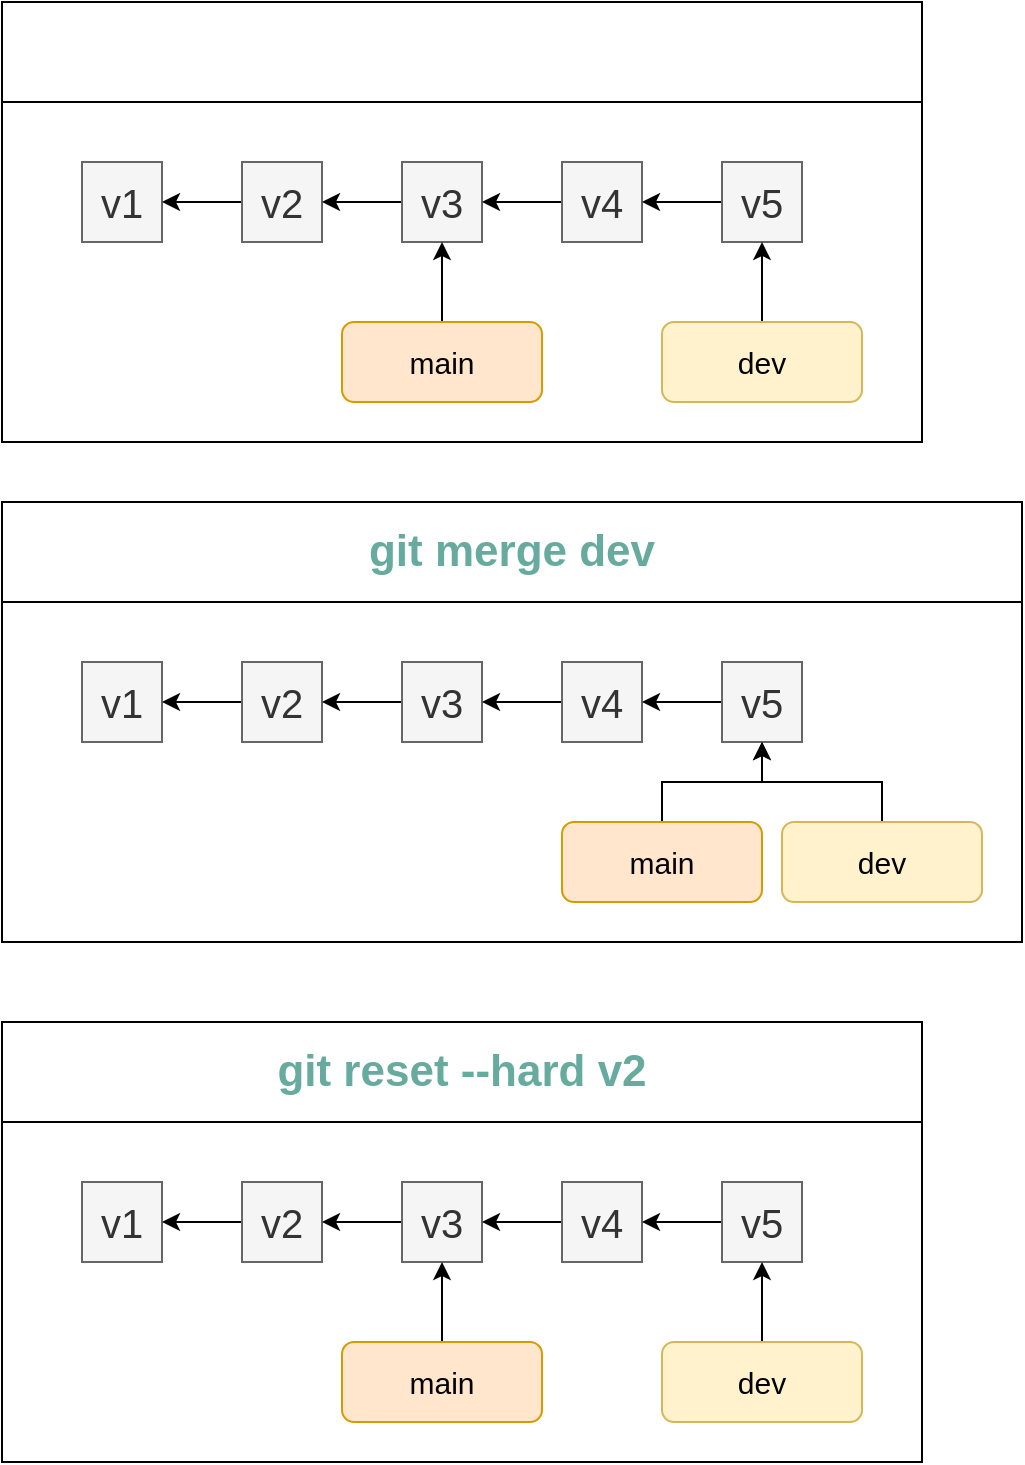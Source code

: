 <mxfile version="21.2.8" type="device" pages="2">
  <diagram name="reset-fast-forward-merge" id="wllqX5DD0ufSnY3iqEvO">
    <mxGraphModel dx="1436" dy="1253" grid="0" gridSize="10" guides="1" tooltips="1" connect="1" arrows="1" fold="1" page="0" pageScale="1" pageWidth="827" pageHeight="1169" math="0" shadow="0">
      <root>
        <mxCell id="0" />
        <mxCell id="1" parent="0" />
        <mxCell id="pngxt1NjddH71hs81utU-35" value="" style="swimlane;whiteSpace=wrap;html=1;startSize=50;" vertex="1" parent="1">
          <mxGeometry x="40" y="-80" width="460" height="220" as="geometry" />
        </mxCell>
        <mxCell id="pngxt1NjddH71hs81utU-1" value="&lt;font style=&quot;font-size: 20px;&quot;&gt;v1&lt;/font&gt;" style="whiteSpace=wrap;html=1;aspect=fixed;fillColor=#f5f5f5;fontColor=#333333;strokeColor=#666666;" vertex="1" parent="pngxt1NjddH71hs81utU-35">
          <mxGeometry x="40" y="80" width="40" height="40" as="geometry" />
        </mxCell>
        <mxCell id="pngxt1NjddH71hs81utU-10" style="edgeStyle=orthogonalEdgeStyle;rounded=0;orthogonalLoop=1;jettySize=auto;html=1;exitX=0;exitY=0.5;exitDx=0;exitDy=0;entryX=1;entryY=0.5;entryDx=0;entryDy=0;" edge="1" parent="pngxt1NjddH71hs81utU-35" source="pngxt1NjddH71hs81utU-2" target="pngxt1NjddH71hs81utU-1">
          <mxGeometry relative="1" as="geometry" />
        </mxCell>
        <mxCell id="pngxt1NjddH71hs81utU-2" value="&lt;font style=&quot;font-size: 20px;&quot;&gt;v2&lt;/font&gt;" style="whiteSpace=wrap;html=1;aspect=fixed;fillColor=#f5f5f5;fontColor=#333333;strokeColor=#666666;" vertex="1" parent="pngxt1NjddH71hs81utU-35">
          <mxGeometry x="120" y="80" width="40" height="40" as="geometry" />
        </mxCell>
        <mxCell id="pngxt1NjddH71hs81utU-11" style="edgeStyle=orthogonalEdgeStyle;rounded=0;orthogonalLoop=1;jettySize=auto;html=1;exitX=0;exitY=0.5;exitDx=0;exitDy=0;entryX=1;entryY=0.5;entryDx=0;entryDy=0;" edge="1" parent="pngxt1NjddH71hs81utU-35" source="pngxt1NjddH71hs81utU-3" target="pngxt1NjddH71hs81utU-2">
          <mxGeometry relative="1" as="geometry" />
        </mxCell>
        <mxCell id="pngxt1NjddH71hs81utU-3" value="&lt;font style=&quot;font-size: 20px;&quot;&gt;v3&lt;/font&gt;" style="whiteSpace=wrap;html=1;aspect=fixed;fillColor=#f5f5f5;fontColor=#333333;strokeColor=#666666;" vertex="1" parent="pngxt1NjddH71hs81utU-35">
          <mxGeometry x="200" y="80" width="40" height="40" as="geometry" />
        </mxCell>
        <mxCell id="pngxt1NjddH71hs81utU-12" style="edgeStyle=orthogonalEdgeStyle;rounded=0;orthogonalLoop=1;jettySize=auto;html=1;exitX=0;exitY=0.5;exitDx=0;exitDy=0;entryX=1;entryY=0.5;entryDx=0;entryDy=0;" edge="1" parent="pngxt1NjddH71hs81utU-35" source="pngxt1NjddH71hs81utU-4" target="pngxt1NjddH71hs81utU-3">
          <mxGeometry relative="1" as="geometry" />
        </mxCell>
        <mxCell id="pngxt1NjddH71hs81utU-4" value="&lt;font style=&quot;font-size: 20px;&quot;&gt;v4&lt;/font&gt;" style="whiteSpace=wrap;html=1;aspect=fixed;fillColor=#f5f5f5;fontColor=#333333;strokeColor=#666666;" vertex="1" parent="pngxt1NjddH71hs81utU-35">
          <mxGeometry x="280" y="80" width="40" height="40" as="geometry" />
        </mxCell>
        <mxCell id="pngxt1NjddH71hs81utU-13" style="edgeStyle=orthogonalEdgeStyle;rounded=0;orthogonalLoop=1;jettySize=auto;html=1;exitX=0;exitY=0.5;exitDx=0;exitDy=0;entryX=1;entryY=0.5;entryDx=0;entryDy=0;" edge="1" parent="pngxt1NjddH71hs81utU-35" source="pngxt1NjddH71hs81utU-5" target="pngxt1NjddH71hs81utU-4">
          <mxGeometry relative="1" as="geometry" />
        </mxCell>
        <mxCell id="pngxt1NjddH71hs81utU-5" value="&lt;font style=&quot;font-size: 20px;&quot;&gt;v5&lt;/font&gt;" style="whiteSpace=wrap;html=1;aspect=fixed;fillColor=#f5f5f5;fontColor=#333333;strokeColor=#666666;" vertex="1" parent="pngxt1NjddH71hs81utU-35">
          <mxGeometry x="360" y="80" width="40" height="40" as="geometry" />
        </mxCell>
        <mxCell id="pngxt1NjddH71hs81utU-18" style="edgeStyle=orthogonalEdgeStyle;rounded=0;orthogonalLoop=1;jettySize=auto;html=1;exitX=0.5;exitY=0;exitDx=0;exitDy=0;entryX=0.5;entryY=1;entryDx=0;entryDy=0;" edge="1" parent="pngxt1NjddH71hs81utU-35" source="pngxt1NjddH71hs81utU-15" target="pngxt1NjddH71hs81utU-3">
          <mxGeometry relative="1" as="geometry" />
        </mxCell>
        <mxCell id="pngxt1NjddH71hs81utU-15" value="&lt;font style=&quot;font-size: 15px;&quot;&gt;main&lt;/font&gt;" style="rounded=1;whiteSpace=wrap;html=1;fillColor=#ffe6cc;strokeColor=#d79b00;" vertex="1" parent="pngxt1NjddH71hs81utU-35">
          <mxGeometry x="170" y="160" width="100" height="40" as="geometry" />
        </mxCell>
        <mxCell id="pngxt1NjddH71hs81utU-19" style="edgeStyle=orthogonalEdgeStyle;rounded=0;orthogonalLoop=1;jettySize=auto;html=1;exitX=0.5;exitY=0;exitDx=0;exitDy=0;entryX=0.5;entryY=1;entryDx=0;entryDy=0;" edge="1" parent="pngxt1NjddH71hs81utU-35" source="pngxt1NjddH71hs81utU-17" target="pngxt1NjddH71hs81utU-5">
          <mxGeometry relative="1" as="geometry" />
        </mxCell>
        <mxCell id="pngxt1NjddH71hs81utU-17" value="&lt;font style=&quot;font-size: 15px;&quot;&gt;dev&lt;/font&gt;" style="rounded=1;whiteSpace=wrap;html=1;fillColor=#fff2cc;strokeColor=#d6b656;" vertex="1" parent="pngxt1NjddH71hs81utU-35">
          <mxGeometry x="330" y="160" width="100" height="40" as="geometry" />
        </mxCell>
        <mxCell id="pngxt1NjddH71hs81utU-76" value="&lt;b style=&quot;border-color: var(--border-color); color: rgb(103, 171, 159); font-size: 22px;&quot;&gt;git merge dev&lt;/b&gt;" style="swimlane;whiteSpace=wrap;html=1;startSize=50;" vertex="1" parent="1">
          <mxGeometry x="40" y="170" width="510" height="220" as="geometry" />
        </mxCell>
        <mxCell id="pngxt1NjddH71hs81utU-77" value="&lt;font style=&quot;font-size: 20px;&quot;&gt;v1&lt;/font&gt;" style="whiteSpace=wrap;html=1;aspect=fixed;fillColor=#f5f5f5;fontColor=#333333;strokeColor=#666666;" vertex="1" parent="pngxt1NjddH71hs81utU-76">
          <mxGeometry x="40" y="80" width="40" height="40" as="geometry" />
        </mxCell>
        <mxCell id="pngxt1NjddH71hs81utU-78" style="edgeStyle=orthogonalEdgeStyle;rounded=0;orthogonalLoop=1;jettySize=auto;html=1;exitX=0;exitY=0.5;exitDx=0;exitDy=0;entryX=1;entryY=0.5;entryDx=0;entryDy=0;" edge="1" parent="pngxt1NjddH71hs81utU-76" source="pngxt1NjddH71hs81utU-79" target="pngxt1NjddH71hs81utU-77">
          <mxGeometry relative="1" as="geometry" />
        </mxCell>
        <mxCell id="pngxt1NjddH71hs81utU-79" value="&lt;font style=&quot;font-size: 20px;&quot;&gt;v2&lt;/font&gt;" style="whiteSpace=wrap;html=1;aspect=fixed;fillColor=#f5f5f5;fontColor=#333333;strokeColor=#666666;" vertex="1" parent="pngxt1NjddH71hs81utU-76">
          <mxGeometry x="120" y="80" width="40" height="40" as="geometry" />
        </mxCell>
        <mxCell id="pngxt1NjddH71hs81utU-80" style="edgeStyle=orthogonalEdgeStyle;rounded=0;orthogonalLoop=1;jettySize=auto;html=1;exitX=0;exitY=0.5;exitDx=0;exitDy=0;entryX=1;entryY=0.5;entryDx=0;entryDy=0;" edge="1" parent="pngxt1NjddH71hs81utU-76" source="pngxt1NjddH71hs81utU-81" target="pngxt1NjddH71hs81utU-79">
          <mxGeometry relative="1" as="geometry" />
        </mxCell>
        <mxCell id="pngxt1NjddH71hs81utU-81" value="&lt;font style=&quot;font-size: 20px;&quot;&gt;v3&lt;/font&gt;" style="whiteSpace=wrap;html=1;aspect=fixed;fillColor=#f5f5f5;fontColor=#333333;strokeColor=#666666;" vertex="1" parent="pngxt1NjddH71hs81utU-76">
          <mxGeometry x="200" y="80" width="40" height="40" as="geometry" />
        </mxCell>
        <mxCell id="pngxt1NjddH71hs81utU-82" style="edgeStyle=orthogonalEdgeStyle;rounded=0;orthogonalLoop=1;jettySize=auto;html=1;exitX=0;exitY=0.5;exitDx=0;exitDy=0;entryX=1;entryY=0.5;entryDx=0;entryDy=0;" edge="1" parent="pngxt1NjddH71hs81utU-76" source="pngxt1NjddH71hs81utU-83" target="pngxt1NjddH71hs81utU-81">
          <mxGeometry relative="1" as="geometry" />
        </mxCell>
        <mxCell id="pngxt1NjddH71hs81utU-83" value="&lt;font style=&quot;font-size: 20px;&quot;&gt;v4&lt;/font&gt;" style="whiteSpace=wrap;html=1;aspect=fixed;fillColor=#f5f5f5;fontColor=#333333;strokeColor=#666666;" vertex="1" parent="pngxt1NjddH71hs81utU-76">
          <mxGeometry x="280" y="80" width="40" height="40" as="geometry" />
        </mxCell>
        <mxCell id="pngxt1NjddH71hs81utU-84" style="edgeStyle=orthogonalEdgeStyle;rounded=0;orthogonalLoop=1;jettySize=auto;html=1;exitX=0;exitY=0.5;exitDx=0;exitDy=0;entryX=1;entryY=0.5;entryDx=0;entryDy=0;" edge="1" parent="pngxt1NjddH71hs81utU-76" source="pngxt1NjddH71hs81utU-85" target="pngxt1NjddH71hs81utU-83">
          <mxGeometry relative="1" as="geometry" />
        </mxCell>
        <mxCell id="pngxt1NjddH71hs81utU-85" value="&lt;font style=&quot;font-size: 20px;&quot;&gt;v5&lt;/font&gt;" style="whiteSpace=wrap;html=1;aspect=fixed;fillColor=#f5f5f5;fontColor=#333333;strokeColor=#666666;" vertex="1" parent="pngxt1NjddH71hs81utU-76">
          <mxGeometry x="360" y="80" width="40" height="40" as="geometry" />
        </mxCell>
        <mxCell id="pngxt1NjddH71hs81utU-86" style="edgeStyle=orthogonalEdgeStyle;rounded=0;orthogonalLoop=1;jettySize=auto;html=1;exitX=0.5;exitY=0;exitDx=0;exitDy=0;entryX=0.5;entryY=1;entryDx=0;entryDy=0;" edge="1" parent="pngxt1NjddH71hs81utU-76" source="pngxt1NjddH71hs81utU-87" target="pngxt1NjddH71hs81utU-85">
          <mxGeometry relative="1" as="geometry" />
        </mxCell>
        <mxCell id="pngxt1NjddH71hs81utU-87" value="&lt;font style=&quot;font-size: 15px;&quot;&gt;main&lt;/font&gt;" style="rounded=1;whiteSpace=wrap;html=1;fillColor=#ffe6cc;strokeColor=#d79b00;" vertex="1" parent="pngxt1NjddH71hs81utU-76">
          <mxGeometry x="280" y="160" width="100" height="40" as="geometry" />
        </mxCell>
        <mxCell id="pngxt1NjddH71hs81utU-88" style="edgeStyle=orthogonalEdgeStyle;rounded=0;orthogonalLoop=1;jettySize=auto;html=1;exitX=0.5;exitY=0;exitDx=0;exitDy=0;entryX=0.5;entryY=1;entryDx=0;entryDy=0;" edge="1" parent="pngxt1NjddH71hs81utU-76" source="pngxt1NjddH71hs81utU-89" target="pngxt1NjddH71hs81utU-85">
          <mxGeometry relative="1" as="geometry" />
        </mxCell>
        <mxCell id="pngxt1NjddH71hs81utU-89" value="&lt;font style=&quot;font-size: 15px;&quot;&gt;dev&lt;/font&gt;" style="rounded=1;whiteSpace=wrap;html=1;fillColor=#fff2cc;strokeColor=#d6b656;" vertex="1" parent="pngxt1NjddH71hs81utU-76">
          <mxGeometry x="390" y="160" width="100" height="40" as="geometry" />
        </mxCell>
        <mxCell id="pngxt1NjddH71hs81utU-90" value="&lt;b style=&quot;border-color: var(--border-color); color: rgb(103, 171, 159); font-size: 22px;&quot;&gt;git reset --hard v2&lt;/b&gt;" style="swimlane;whiteSpace=wrap;html=1;startSize=50;" vertex="1" parent="1">
          <mxGeometry x="40" y="430" width="460" height="220" as="geometry" />
        </mxCell>
        <mxCell id="pngxt1NjddH71hs81utU-91" value="&lt;font style=&quot;font-size: 20px;&quot;&gt;v1&lt;/font&gt;" style="whiteSpace=wrap;html=1;aspect=fixed;fillColor=#f5f5f5;fontColor=#333333;strokeColor=#666666;" vertex="1" parent="pngxt1NjddH71hs81utU-90">
          <mxGeometry x="40" y="80" width="40" height="40" as="geometry" />
        </mxCell>
        <mxCell id="pngxt1NjddH71hs81utU-92" style="edgeStyle=orthogonalEdgeStyle;rounded=0;orthogonalLoop=1;jettySize=auto;html=1;exitX=0;exitY=0.5;exitDx=0;exitDy=0;entryX=1;entryY=0.5;entryDx=0;entryDy=0;" edge="1" parent="pngxt1NjddH71hs81utU-90" source="pngxt1NjddH71hs81utU-93" target="pngxt1NjddH71hs81utU-91">
          <mxGeometry relative="1" as="geometry" />
        </mxCell>
        <mxCell id="pngxt1NjddH71hs81utU-93" value="&lt;font style=&quot;font-size: 20px;&quot;&gt;v2&lt;/font&gt;" style="whiteSpace=wrap;html=1;aspect=fixed;fillColor=#f5f5f5;fontColor=#333333;strokeColor=#666666;" vertex="1" parent="pngxt1NjddH71hs81utU-90">
          <mxGeometry x="120" y="80" width="40" height="40" as="geometry" />
        </mxCell>
        <mxCell id="pngxt1NjddH71hs81utU-94" style="edgeStyle=orthogonalEdgeStyle;rounded=0;orthogonalLoop=1;jettySize=auto;html=1;exitX=0;exitY=0.5;exitDx=0;exitDy=0;entryX=1;entryY=0.5;entryDx=0;entryDy=0;" edge="1" parent="pngxt1NjddH71hs81utU-90" source="pngxt1NjddH71hs81utU-95" target="pngxt1NjddH71hs81utU-93">
          <mxGeometry relative="1" as="geometry" />
        </mxCell>
        <mxCell id="pngxt1NjddH71hs81utU-95" value="&lt;font style=&quot;font-size: 20px;&quot;&gt;v3&lt;/font&gt;" style="whiteSpace=wrap;html=1;aspect=fixed;fillColor=#f5f5f5;fontColor=#333333;strokeColor=#666666;" vertex="1" parent="pngxt1NjddH71hs81utU-90">
          <mxGeometry x="200" y="80" width="40" height="40" as="geometry" />
        </mxCell>
        <mxCell id="pngxt1NjddH71hs81utU-96" style="edgeStyle=orthogonalEdgeStyle;rounded=0;orthogonalLoop=1;jettySize=auto;html=1;exitX=0;exitY=0.5;exitDx=0;exitDy=0;entryX=1;entryY=0.5;entryDx=0;entryDy=0;" edge="1" parent="pngxt1NjddH71hs81utU-90" source="pngxt1NjddH71hs81utU-97" target="pngxt1NjddH71hs81utU-95">
          <mxGeometry relative="1" as="geometry" />
        </mxCell>
        <mxCell id="pngxt1NjddH71hs81utU-97" value="&lt;font style=&quot;font-size: 20px;&quot;&gt;v4&lt;/font&gt;" style="whiteSpace=wrap;html=1;aspect=fixed;fillColor=#f5f5f5;fontColor=#333333;strokeColor=#666666;" vertex="1" parent="pngxt1NjddH71hs81utU-90">
          <mxGeometry x="280" y="80" width="40" height="40" as="geometry" />
        </mxCell>
        <mxCell id="pngxt1NjddH71hs81utU-98" style="edgeStyle=orthogonalEdgeStyle;rounded=0;orthogonalLoop=1;jettySize=auto;html=1;exitX=0;exitY=0.5;exitDx=0;exitDy=0;entryX=1;entryY=0.5;entryDx=0;entryDy=0;" edge="1" parent="pngxt1NjddH71hs81utU-90" source="pngxt1NjddH71hs81utU-99" target="pngxt1NjddH71hs81utU-97">
          <mxGeometry relative="1" as="geometry" />
        </mxCell>
        <mxCell id="pngxt1NjddH71hs81utU-99" value="&lt;font style=&quot;font-size: 20px;&quot;&gt;v5&lt;/font&gt;" style="whiteSpace=wrap;html=1;aspect=fixed;fillColor=#f5f5f5;fontColor=#333333;strokeColor=#666666;" vertex="1" parent="pngxt1NjddH71hs81utU-90">
          <mxGeometry x="360" y="80" width="40" height="40" as="geometry" />
        </mxCell>
        <mxCell id="pngxt1NjddH71hs81utU-100" style="edgeStyle=orthogonalEdgeStyle;rounded=0;orthogonalLoop=1;jettySize=auto;html=1;exitX=0.5;exitY=0;exitDx=0;exitDy=0;entryX=0.5;entryY=1;entryDx=0;entryDy=0;" edge="1" parent="pngxt1NjddH71hs81utU-90" source="pngxt1NjddH71hs81utU-101" target="pngxt1NjddH71hs81utU-95">
          <mxGeometry relative="1" as="geometry" />
        </mxCell>
        <mxCell id="pngxt1NjddH71hs81utU-101" value="&lt;font style=&quot;font-size: 15px;&quot;&gt;main&lt;/font&gt;" style="rounded=1;whiteSpace=wrap;html=1;fillColor=#ffe6cc;strokeColor=#d79b00;" vertex="1" parent="pngxt1NjddH71hs81utU-90">
          <mxGeometry x="170" y="160" width="100" height="40" as="geometry" />
        </mxCell>
        <mxCell id="pngxt1NjddH71hs81utU-102" style="edgeStyle=orthogonalEdgeStyle;rounded=0;orthogonalLoop=1;jettySize=auto;html=1;exitX=0.5;exitY=0;exitDx=0;exitDy=0;entryX=0.5;entryY=1;entryDx=0;entryDy=0;" edge="1" parent="pngxt1NjddH71hs81utU-90" source="pngxt1NjddH71hs81utU-103" target="pngxt1NjddH71hs81utU-99">
          <mxGeometry relative="1" as="geometry" />
        </mxCell>
        <mxCell id="pngxt1NjddH71hs81utU-103" value="&lt;font style=&quot;font-size: 15px;&quot;&gt;dev&lt;/font&gt;" style="rounded=1;whiteSpace=wrap;html=1;fillColor=#fff2cc;strokeColor=#d6b656;" vertex="1" parent="pngxt1NjddH71hs81utU-90">
          <mxGeometry x="330" y="160" width="100" height="40" as="geometry" />
        </mxCell>
      </root>
    </mxGraphModel>
  </diagram>
  <diagram name="reset-three-way-merge" id="RdPVzB3VbECTAj380SoN">
    <mxGraphModel dx="1621" dy="1125" grid="0" gridSize="10" guides="1" tooltips="1" connect="1" arrows="1" fold="1" page="0" pageScale="1" pageWidth="827" pageHeight="1169" math="0" shadow="0">
      <root>
        <mxCell id="2_KRdMFhKBJ03eav-5_9-0" />
        <mxCell id="2_KRdMFhKBJ03eav-5_9-1" parent="2_KRdMFhKBJ03eav-5_9-0" />
        <mxCell id="2_KRdMFhKBJ03eav-5_9-2" value="" style="swimlane;whiteSpace=wrap;html=1;startSize=50;" vertex="1" parent="2_KRdMFhKBJ03eav-5_9-1">
          <mxGeometry x="-80" y="-80" width="270" height="340" as="geometry" />
        </mxCell>
        <mxCell id="2_KRdMFhKBJ03eav-5_9-3" value="&lt;font style=&quot;font-size: 15px;&quot;&gt;v1&lt;/font&gt;" style="whiteSpace=wrap;html=1;aspect=fixed;fillColor=#f5f5f5;fontColor=#333333;strokeColor=#666666;" vertex="1" parent="2_KRdMFhKBJ03eav-5_9-2">
          <mxGeometry x="20" y="200" width="40" height="40" as="geometry" />
        </mxCell>
        <mxCell id="2_KRdMFhKBJ03eav-5_9-4" style="edgeStyle=orthogonalEdgeStyle;rounded=0;orthogonalLoop=1;jettySize=auto;html=1;exitX=0;exitY=0.5;exitDx=0;exitDy=0;entryX=1;entryY=0.5;entryDx=0;entryDy=0;" edge="1" parent="2_KRdMFhKBJ03eav-5_9-2" source="2_KRdMFhKBJ03eav-5_9-5" target="2_KRdMFhKBJ03eav-5_9-3">
          <mxGeometry relative="1" as="geometry" />
        </mxCell>
        <mxCell id="2_KRdMFhKBJ03eav-5_9-5" value="&lt;font style=&quot;font-size: 15px;&quot;&gt;v2&lt;/font&gt;" style="whiteSpace=wrap;html=1;aspect=fixed;fillColor=#f5f5f5;fontColor=#333333;strokeColor=#666666;" vertex="1" parent="2_KRdMFhKBJ03eav-5_9-2">
          <mxGeometry x="120" y="200" width="40" height="40" as="geometry" />
        </mxCell>
        <mxCell id="2_KRdMFhKBJ03eav-5_9-12" style="edgeStyle=orthogonalEdgeStyle;rounded=0;orthogonalLoop=1;jettySize=auto;html=1;exitX=0.5;exitY=0;exitDx=0;exitDy=0;entryX=0.5;entryY=1;entryDx=0;entryDy=0;" edge="1" parent="2_KRdMFhKBJ03eav-5_9-2" source="2_KRdMFhKBJ03eav-5_9-13">
          <mxGeometry relative="1" as="geometry">
            <mxPoint x="140" y="240" as="targetPoint" />
          </mxGeometry>
        </mxCell>
        <mxCell id="2_KRdMFhKBJ03eav-5_9-13" value="&lt;font style=&quot;font-size: 15px;&quot;&gt;main&lt;/font&gt;" style="rounded=1;whiteSpace=wrap;html=1;fillColor=#ffe6cc;strokeColor=#d79b00;" vertex="1" parent="2_KRdMFhKBJ03eav-5_9-2">
          <mxGeometry x="90" y="270" width="100" height="30" as="geometry" />
        </mxCell>
        <mxCell id="IV75y_4CTsu8xXDFk1eG-8" style="edgeStyle=orthogonalEdgeStyle;rounded=0;orthogonalLoop=1;jettySize=auto;html=1;exitX=0.5;exitY=1;exitDx=0;exitDy=0;entryX=0.5;entryY=0;entryDx=0;entryDy=0;" edge="1" parent="2_KRdMFhKBJ03eav-5_9-2" source="2_KRdMFhKBJ03eav-5_9-15" target="IV75y_4CTsu8xXDFk1eG-1">
          <mxGeometry relative="1" as="geometry" />
        </mxCell>
        <mxCell id="2_KRdMFhKBJ03eav-5_9-15" value="&lt;font style=&quot;font-size: 15px;&quot;&gt;dev&lt;/font&gt;" style="rounded=1;whiteSpace=wrap;html=1;fillColor=#fff2cc;strokeColor=#d6b656;" vertex="1" parent="2_KRdMFhKBJ03eav-5_9-2">
          <mxGeometry x="150" y="90" width="100" height="30" as="geometry" />
        </mxCell>
        <mxCell id="IV75y_4CTsu8xXDFk1eG-3" style="edgeStyle=orthogonalEdgeStyle;rounded=0;orthogonalLoop=1;jettySize=auto;html=1;exitX=0;exitY=0.5;exitDx=0;exitDy=0;entryX=0.5;entryY=0;entryDx=0;entryDy=0;" edge="1" parent="2_KRdMFhKBJ03eav-5_9-2" source="IV75y_4CTsu8xXDFk1eG-1" target="2_KRdMFhKBJ03eav-5_9-3">
          <mxGeometry relative="1" as="geometry" />
        </mxCell>
        <mxCell id="IV75y_4CTsu8xXDFk1eG-1" value="&lt;font style=&quot;font-size: 15px;&quot;&gt;v3&lt;/font&gt;" style="whiteSpace=wrap;html=1;aspect=fixed;fillColor=#f5f5f5;fontColor=#333333;strokeColor=#666666;" vertex="1" parent="2_KRdMFhKBJ03eav-5_9-2">
          <mxGeometry x="180" y="150" width="40" height="40" as="geometry" />
        </mxCell>
        <mxCell id="IV75y_4CTsu8xXDFk1eG-9" value="&lt;b style=&quot;border-color: var(--border-color); color: rgb(103, 171, 159); font-size: 22px;&quot;&gt;git merge dev&lt;/b&gt;" style="swimlane;whiteSpace=wrap;html=1;startSize=50;" vertex="1" parent="2_KRdMFhKBJ03eav-5_9-1">
          <mxGeometry x="210" y="-80" width="350" height="340" as="geometry" />
        </mxCell>
        <mxCell id="IV75y_4CTsu8xXDFk1eG-10" value="&lt;font style=&quot;font-size: 15px;&quot;&gt;v1&lt;/font&gt;" style="whiteSpace=wrap;html=1;aspect=fixed;fillColor=#f5f5f5;fontColor=#333333;strokeColor=#666666;" vertex="1" parent="IV75y_4CTsu8xXDFk1eG-9">
          <mxGeometry x="22.5" y="200" width="40" height="40" as="geometry" />
        </mxCell>
        <mxCell id="IV75y_4CTsu8xXDFk1eG-11" style="edgeStyle=orthogonalEdgeStyle;rounded=0;orthogonalLoop=1;jettySize=auto;html=1;exitX=0;exitY=0.5;exitDx=0;exitDy=0;entryX=1;entryY=0.5;entryDx=0;entryDy=0;" edge="1" parent="IV75y_4CTsu8xXDFk1eG-9" source="IV75y_4CTsu8xXDFk1eG-12" target="IV75y_4CTsu8xXDFk1eG-10">
          <mxGeometry relative="1" as="geometry" />
        </mxCell>
        <mxCell id="IV75y_4CTsu8xXDFk1eG-12" value="&lt;font style=&quot;font-size: 15px;&quot;&gt;v2&lt;/font&gt;" style="whiteSpace=wrap;html=1;aspect=fixed;fillColor=#f5f5f5;fontColor=#333333;strokeColor=#666666;" vertex="1" parent="IV75y_4CTsu8xXDFk1eG-9">
          <mxGeometry x="122.5" y="200" width="40" height="40" as="geometry" />
        </mxCell>
        <mxCell id="IV75y_4CTsu8xXDFk1eG-13" style="edgeStyle=orthogonalEdgeStyle;rounded=0;orthogonalLoop=1;jettySize=auto;html=1;exitX=0.5;exitY=0;exitDx=0;exitDy=0;entryX=0.5;entryY=1;entryDx=0;entryDy=0;" edge="1" parent="IV75y_4CTsu8xXDFk1eG-9" source="IV75y_4CTsu8xXDFk1eG-14">
          <mxGeometry relative="1" as="geometry">
            <mxPoint x="282.5" y="240" as="targetPoint" />
          </mxGeometry>
        </mxCell>
        <mxCell id="IV75y_4CTsu8xXDFk1eG-14" value="&lt;font style=&quot;font-size: 15px;&quot;&gt;main&lt;/font&gt;" style="rounded=1;whiteSpace=wrap;html=1;fillColor=#ffe6cc;strokeColor=#d79b00;" vertex="1" parent="IV75y_4CTsu8xXDFk1eG-9">
          <mxGeometry x="237.5" y="270" width="90" height="30" as="geometry" />
        </mxCell>
        <mxCell id="IV75y_4CTsu8xXDFk1eG-15" style="edgeStyle=orthogonalEdgeStyle;rounded=0;orthogonalLoop=1;jettySize=auto;html=1;exitX=0.5;exitY=1;exitDx=0;exitDy=0;entryX=0.5;entryY=0;entryDx=0;entryDy=0;" edge="1" parent="IV75y_4CTsu8xXDFk1eG-9" source="IV75y_4CTsu8xXDFk1eG-16" target="IV75y_4CTsu8xXDFk1eG-18">
          <mxGeometry relative="1" as="geometry" />
        </mxCell>
        <mxCell id="IV75y_4CTsu8xXDFk1eG-16" value="&lt;font style=&quot;font-size: 15px;&quot;&gt;dev&lt;/font&gt;" style="rounded=1;whiteSpace=wrap;html=1;fillColor=#fff2cc;strokeColor=#d6b656;" vertex="1" parent="IV75y_4CTsu8xXDFk1eG-9">
          <mxGeometry x="152.5" y="90" width="100" height="30" as="geometry" />
        </mxCell>
        <mxCell id="IV75y_4CTsu8xXDFk1eG-17" style="edgeStyle=orthogonalEdgeStyle;rounded=0;orthogonalLoop=1;jettySize=auto;html=1;exitX=0;exitY=0.5;exitDx=0;exitDy=0;entryX=0.5;entryY=0;entryDx=0;entryDy=0;" edge="1" parent="IV75y_4CTsu8xXDFk1eG-9" source="IV75y_4CTsu8xXDFk1eG-18" target="IV75y_4CTsu8xXDFk1eG-10">
          <mxGeometry relative="1" as="geometry" />
        </mxCell>
        <mxCell id="IV75y_4CTsu8xXDFk1eG-18" value="&lt;font style=&quot;font-size: 15px;&quot;&gt;v3&lt;/font&gt;" style="whiteSpace=wrap;html=1;aspect=fixed;fillColor=#f5f5f5;fontColor=#333333;strokeColor=#666666;" vertex="1" parent="IV75y_4CTsu8xXDFk1eG-9">
          <mxGeometry x="182.5" y="150" width="40" height="40" as="geometry" />
        </mxCell>
        <mxCell id="IV75y_4CTsu8xXDFk1eG-19" style="edgeStyle=orthogonalEdgeStyle;rounded=0;orthogonalLoop=1;jettySize=auto;html=1;exitX=0;exitY=0.5;exitDx=0;exitDy=0;entryX=1;entryY=0.5;entryDx=0;entryDy=0;" edge="1" parent="IV75y_4CTsu8xXDFk1eG-9" source="IV75y_4CTsu8xXDFk1eG-21" target="IV75y_4CTsu8xXDFk1eG-12">
          <mxGeometry relative="1" as="geometry" />
        </mxCell>
        <mxCell id="IV75y_4CTsu8xXDFk1eG-20" style="edgeStyle=orthogonalEdgeStyle;rounded=0;orthogonalLoop=1;jettySize=auto;html=1;exitX=0.5;exitY=0;exitDx=0;exitDy=0;entryX=1;entryY=0.5;entryDx=0;entryDy=0;" edge="1" parent="IV75y_4CTsu8xXDFk1eG-9" source="IV75y_4CTsu8xXDFk1eG-21" target="IV75y_4CTsu8xXDFk1eG-18">
          <mxGeometry relative="1" as="geometry" />
        </mxCell>
        <mxCell id="IV75y_4CTsu8xXDFk1eG-21" value="&lt;font style=&quot;font-size: 15px;&quot;&gt;v4&lt;/font&gt;" style="whiteSpace=wrap;html=1;aspect=fixed;fillColor=#f5f5f5;fontColor=#333333;strokeColor=#666666;" vertex="1" parent="IV75y_4CTsu8xXDFk1eG-9">
          <mxGeometry x="262.5" y="200" width="40" height="40" as="geometry" />
        </mxCell>
        <mxCell id="IV75y_4CTsu8xXDFk1eG-35" value="&lt;b style=&quot;border-color: var(--border-color); color: rgb(103, 171, 159); font-size: 22px;&quot;&gt;git reset --hard v2&lt;/b&gt;" style="swimlane;whiteSpace=wrap;html=1;startSize=50;" vertex="1" parent="2_KRdMFhKBJ03eav-5_9-1">
          <mxGeometry x="580" y="-80" width="270" height="340" as="geometry" />
        </mxCell>
        <mxCell id="IV75y_4CTsu8xXDFk1eG-36" value="&lt;font style=&quot;font-size: 15px;&quot;&gt;v1&lt;/font&gt;" style="whiteSpace=wrap;html=1;aspect=fixed;fillColor=#f5f5f5;fontColor=#333333;strokeColor=#666666;" vertex="1" parent="IV75y_4CTsu8xXDFk1eG-35">
          <mxGeometry x="22.5" y="195" width="40" height="40" as="geometry" />
        </mxCell>
        <mxCell id="IV75y_4CTsu8xXDFk1eG-37" style="edgeStyle=orthogonalEdgeStyle;rounded=0;orthogonalLoop=1;jettySize=auto;html=1;exitX=0;exitY=0.5;exitDx=0;exitDy=0;entryX=1;entryY=0.5;entryDx=0;entryDy=0;" edge="1" parent="IV75y_4CTsu8xXDFk1eG-35" source="IV75y_4CTsu8xXDFk1eG-38" target="IV75y_4CTsu8xXDFk1eG-36">
          <mxGeometry relative="1" as="geometry" />
        </mxCell>
        <mxCell id="IV75y_4CTsu8xXDFk1eG-38" value="&lt;font style=&quot;font-size: 15px;&quot;&gt;v2&lt;/font&gt;" style="whiteSpace=wrap;html=1;aspect=fixed;fillColor=#f5f5f5;fontColor=#333333;strokeColor=#666666;" vertex="1" parent="IV75y_4CTsu8xXDFk1eG-35">
          <mxGeometry x="122.5" y="195" width="40" height="40" as="geometry" />
        </mxCell>
        <mxCell id="IV75y_4CTsu8xXDFk1eG-39" style="edgeStyle=orthogonalEdgeStyle;rounded=0;orthogonalLoop=1;jettySize=auto;html=1;exitX=0.5;exitY=0;exitDx=0;exitDy=0;entryX=0.5;entryY=1;entryDx=0;entryDy=0;" edge="1" parent="IV75y_4CTsu8xXDFk1eG-35" source="IV75y_4CTsu8xXDFk1eG-40">
          <mxGeometry relative="1" as="geometry">
            <mxPoint x="142.5" y="235" as="targetPoint" />
          </mxGeometry>
        </mxCell>
        <mxCell id="IV75y_4CTsu8xXDFk1eG-40" value="&lt;font style=&quot;font-size: 15px;&quot;&gt;main&lt;/font&gt;" style="rounded=1;whiteSpace=wrap;html=1;fillColor=#ffe6cc;strokeColor=#d79b00;" vertex="1" parent="IV75y_4CTsu8xXDFk1eG-35">
          <mxGeometry x="97.5" y="265" width="90" height="30" as="geometry" />
        </mxCell>
        <mxCell id="IV75y_4CTsu8xXDFk1eG-41" style="edgeStyle=orthogonalEdgeStyle;rounded=0;orthogonalLoop=1;jettySize=auto;html=1;exitX=0.5;exitY=1;exitDx=0;exitDy=0;entryX=0.5;entryY=0;entryDx=0;entryDy=0;" edge="1" parent="IV75y_4CTsu8xXDFk1eG-35" source="IV75y_4CTsu8xXDFk1eG-42" target="IV75y_4CTsu8xXDFk1eG-44">
          <mxGeometry relative="1" as="geometry" />
        </mxCell>
        <mxCell id="IV75y_4CTsu8xXDFk1eG-42" value="&lt;font style=&quot;font-size: 15px;&quot;&gt;dev&lt;/font&gt;" style="rounded=1;whiteSpace=wrap;html=1;fillColor=#fff2cc;strokeColor=#d6b656;" vertex="1" parent="IV75y_4CTsu8xXDFk1eG-35">
          <mxGeometry x="157.5" y="85" width="90" height="30" as="geometry" />
        </mxCell>
        <mxCell id="IV75y_4CTsu8xXDFk1eG-43" style="edgeStyle=orthogonalEdgeStyle;rounded=0;orthogonalLoop=1;jettySize=auto;html=1;exitX=0;exitY=0.5;exitDx=0;exitDy=0;entryX=0.5;entryY=0;entryDx=0;entryDy=0;" edge="1" parent="IV75y_4CTsu8xXDFk1eG-35" source="IV75y_4CTsu8xXDFk1eG-44" target="IV75y_4CTsu8xXDFk1eG-36">
          <mxGeometry relative="1" as="geometry" />
        </mxCell>
        <mxCell id="IV75y_4CTsu8xXDFk1eG-44" value="&lt;font style=&quot;font-size: 15px;&quot;&gt;v3&lt;/font&gt;" style="whiteSpace=wrap;html=1;aspect=fixed;fillColor=#f5f5f5;fontColor=#333333;strokeColor=#666666;" vertex="1" parent="IV75y_4CTsu8xXDFk1eG-35">
          <mxGeometry x="182.5" y="145" width="40" height="40" as="geometry" />
        </mxCell>
      </root>
    </mxGraphModel>
  </diagram>
</mxfile>
